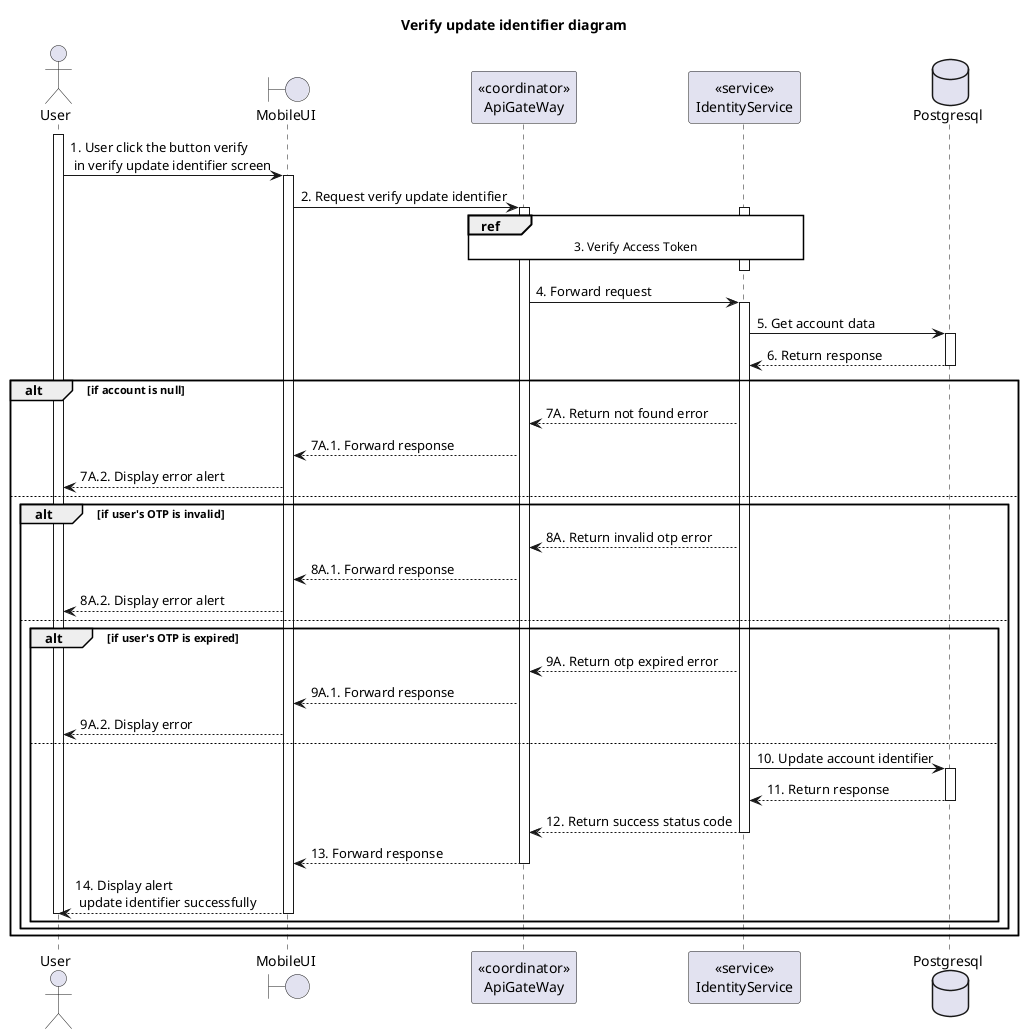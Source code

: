@startuml Sequence
title "Verify update identifier diagram"

<style>
  sequenceDiagram {
    reference {
      BackGroundColor white
    }
}
</style>

actor User
activate User

boundary MobileUI
participant "<<coordinator>>\nApiGateWay" as ApiGateway
participant "<<service>>\nIdentityService" as IdentityService
database Postgresql

User -> MobileUI ++: 1. User click the button verify\n in verify update identifier screen
MobileUI -> ApiGateway ++: 2. Request verify update identifier

activate IdentityService
ref over ApiGateway, IdentityService: 3. Verify Access Token
ApiGateway -[hidden]-> IdentityService
deactivate IdentityService

ApiGateway -> IdentityService ++: 4. Forward request
IdentityService -> Postgresql ++: 5. Get account data
IdentityService <-- Postgresql --: 6. Return response

alt if account is null
  ApiGateway <-- IdentityService: 7A. Return not found error
  MobileUI <-- ApiGateway: 7A.1. Forward response
  User <-- MobileUI: 7A.2. Display error alert
else
  alt if user's OTP is invalid
    ApiGateway <-- IdentityService: 8A. Return invalid otp error
    MobileUI <-- ApiGateway: 8A.1. Forward response
    User <-- MobileUI: 8A.2. Display error alert
  else
    alt if user's OTP is expired
      ApiGateway <-- IdentityService: 9A. Return otp expired error
      MobileUI <-- ApiGateway: 9A.1. Forward response
      User <-- MobileUI: 9A.2. Display error
    else
      IdentityService -> Postgresql ++: 10. Update account identifier
      IdentityService <-- Postgresql --: 11. Return response
      ApiGateway <-- IdentityService --: 12. Return success status code
      MobileUI <-- ApiGateway --: 13. Forward response
      User <-- MobileUI --: 14. Display alert\n update identifier successfully
      deactivate User
    end
  end
end


@enduml
